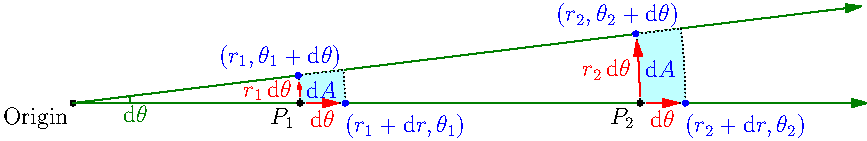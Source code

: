 import geometry;

usepackage("derivative");
unitsize(2cm);
real dtheta = 7;
pair P1 = (2,0);
pair X1 = P1 + (0.4, 0);
pair Y1 = rotate(dtheta)*P1;
pair P2 = (5,0);
pair X2 = P2 + (0.4, 0);
pair Y2 = rotate(dtheta)*P2;

pair O = (0,0);
dot("Origin", O, dir(225), black);

draw(7*dir(X2)--O--7*dir(Y2), deepgreen, Arrows);

filldraw(arc(O,P1,Y1)--arc(O,(rotate(dtheta)*X1), X1, false)--cycle, palecyan, dotted);
label("$\odif A$", (X1+Y1)/2, blue);
draw(P1--X1, red, EndArrow, Margins);
draw(arc(O, P1, Y1), red, EndArrow, Margins);
dot("$P_1$", P1, dir(225));
dot("$(r_1 + \odif r, \theta_1)$", X1, 2*dir(310), blue);
dot("$(r_1, \theta_1 + \odif \theta)$", Y1, dir(105), blue);

filldraw(arc(O,P2,Y2)--arc(O,(rotate(dtheta)*X2), X2, false)--cycle, palecyan, dotted);
label("$\odif A$", (X2+Y2)/2, blue);
draw(P2--X2, red, EndArrow, Margins);
draw(arc(O, P2, Y2), red, EndArrow, Margins);
dot("$P_2$", P2, dir(225));
dot("$(r_2 + \odif r, \theta_2)$", X2, 2*dir(310), blue);
dot("$(r_2, \theta_2 + \odif \theta)$", Y2, dir(105), blue);

markangle(X1, O, Y1, deepgreen);
label("$\odif \theta$", O, 7*dir(-10), deepgreen);

label("$\odif \theta$", midpoint(P1--X1), dir(-90), red);
label("$\odif \theta$", midpoint(P2--X2), dir(-90), red);
label("$r_1 \odif \theta$", midpoint(P1--Y1), -dir(dtheta/2), red);
label("$r_2 \odif \theta$", midpoint(P2--Y2), -dir(dtheta/2), red);
